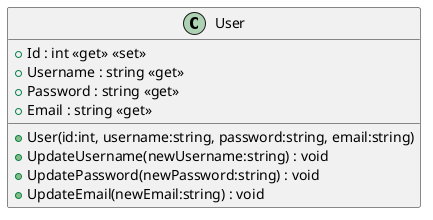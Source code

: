 @startuml
class User {
    + User(id:int, username:string, password:string, email:string)
    + Id : int <<get>> <<set>>
    + Username : string <<get>>
    + Password : string <<get>>
    + Email : string <<get>>
    + UpdateUsername(newUsername:string) : void
    + UpdatePassword(newPassword:string) : void
    + UpdateEmail(newEmail:string) : void
}
@enduml
